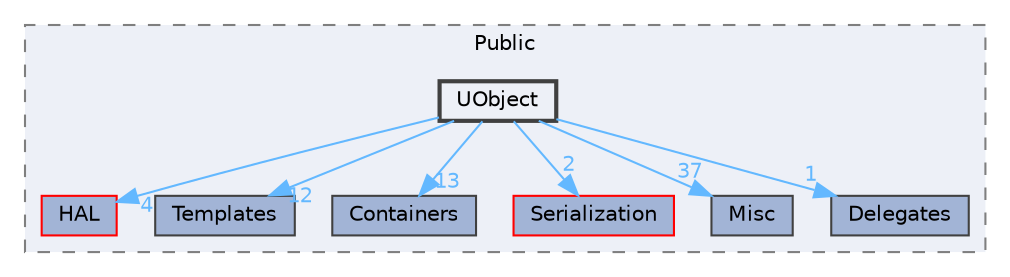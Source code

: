 digraph "UObject"
{
 // INTERACTIVE_SVG=YES
 // LATEX_PDF_SIZE
  bgcolor="transparent";
  edge [fontname=Helvetica,fontsize=10,labelfontname=Helvetica,labelfontsize=10];
  node [fontname=Helvetica,fontsize=10,shape=box,height=0.2,width=0.4];
  compound=true
  subgraph clusterdir_ba49309ee78fabe0452662bc1a7ef37d {
    graph [ bgcolor="#edf0f7", pencolor="grey50", label="Public", fontname=Helvetica,fontsize=10 style="filled,dashed", URL="dir_ba49309ee78fabe0452662bc1a7ef37d.html",tooltip=""]
  dir_06b681a867cd45e91f64ca04156625cf [label="HAL", fillcolor="#a2b4d6", color="red", style="filled", URL="dir_06b681a867cd45e91f64ca04156625cf.html",tooltip=""];
  dir_d923b29e5793e4ca6ecf89bd6d2fe94d [label="Templates", fillcolor="#a2b4d6", color="grey25", style="filled", URL="dir_d923b29e5793e4ca6ecf89bd6d2fe94d.html",tooltip=""];
  dir_d6d4edf6ba84739b62e6fae684879a69 [label="Containers", fillcolor="#a2b4d6", color="grey25", style="filled", URL="dir_d6d4edf6ba84739b62e6fae684879a69.html",tooltip=""];
  dir_4acb951885fdf3c7a4c2ab809ab845db [label="Serialization", fillcolor="#a2b4d6", color="red", style="filled", URL="dir_4acb951885fdf3c7a4c2ab809ab845db.html",tooltip=""];
  dir_8d7b93d547498163f6da7ff79a1b5a4d [label="Misc", fillcolor="#a2b4d6", color="grey25", style="filled", URL="dir_8d7b93d547498163f6da7ff79a1b5a4d.html",tooltip=""];
  dir_a39d52dbb05fe3fcbf188fdc980a664a [label="Delegates", fillcolor="#a2b4d6", color="grey25", style="filled", URL="dir_a39d52dbb05fe3fcbf188fdc980a664a.html",tooltip=""];
  dir_2d932d80d33aabcfd2bb1405923ee501 [label="UObject", fillcolor="#edf0f7", color="grey25", style="filled,bold", URL="dir_2d932d80d33aabcfd2bb1405923ee501.html",tooltip=""];
  }
  dir_2d932d80d33aabcfd2bb1405923ee501->dir_06b681a867cd45e91f64ca04156625cf [headlabel="4", labeldistance=1.5 headhref="dir_001227_000461.html" href="dir_001227_000461.html" color="steelblue1" fontcolor="steelblue1"];
  dir_2d932d80d33aabcfd2bb1405923ee501->dir_4acb951885fdf3c7a4c2ab809ab845db [headlabel="2", labeldistance=1.5 headhref="dir_001227_001018.html" href="dir_001227_001018.html" color="steelblue1" fontcolor="steelblue1"];
  dir_2d932d80d33aabcfd2bb1405923ee501->dir_8d7b93d547498163f6da7ff79a1b5a4d [headlabel="37", labeldistance=1.5 headhref="dir_001227_000649.html" href="dir_001227_000649.html" color="steelblue1" fontcolor="steelblue1"];
  dir_2d932d80d33aabcfd2bb1405923ee501->dir_a39d52dbb05fe3fcbf188fdc980a664a [headlabel="1", labeldistance=1.5 headhref="dir_001227_000308.html" href="dir_001227_000308.html" color="steelblue1" fontcolor="steelblue1"];
  dir_2d932d80d33aabcfd2bb1405923ee501->dir_d6d4edf6ba84739b62e6fae684879a69 [headlabel="13", labeldistance=1.5 headhref="dir_001227_000253.html" href="dir_001227_000253.html" color="steelblue1" fontcolor="steelblue1"];
  dir_2d932d80d33aabcfd2bb1405923ee501->dir_d923b29e5793e4ca6ecf89bd6d2fe94d [headlabel="12", labeldistance=1.5 headhref="dir_001227_001176.html" href="dir_001227_001176.html" color="steelblue1" fontcolor="steelblue1"];
}

